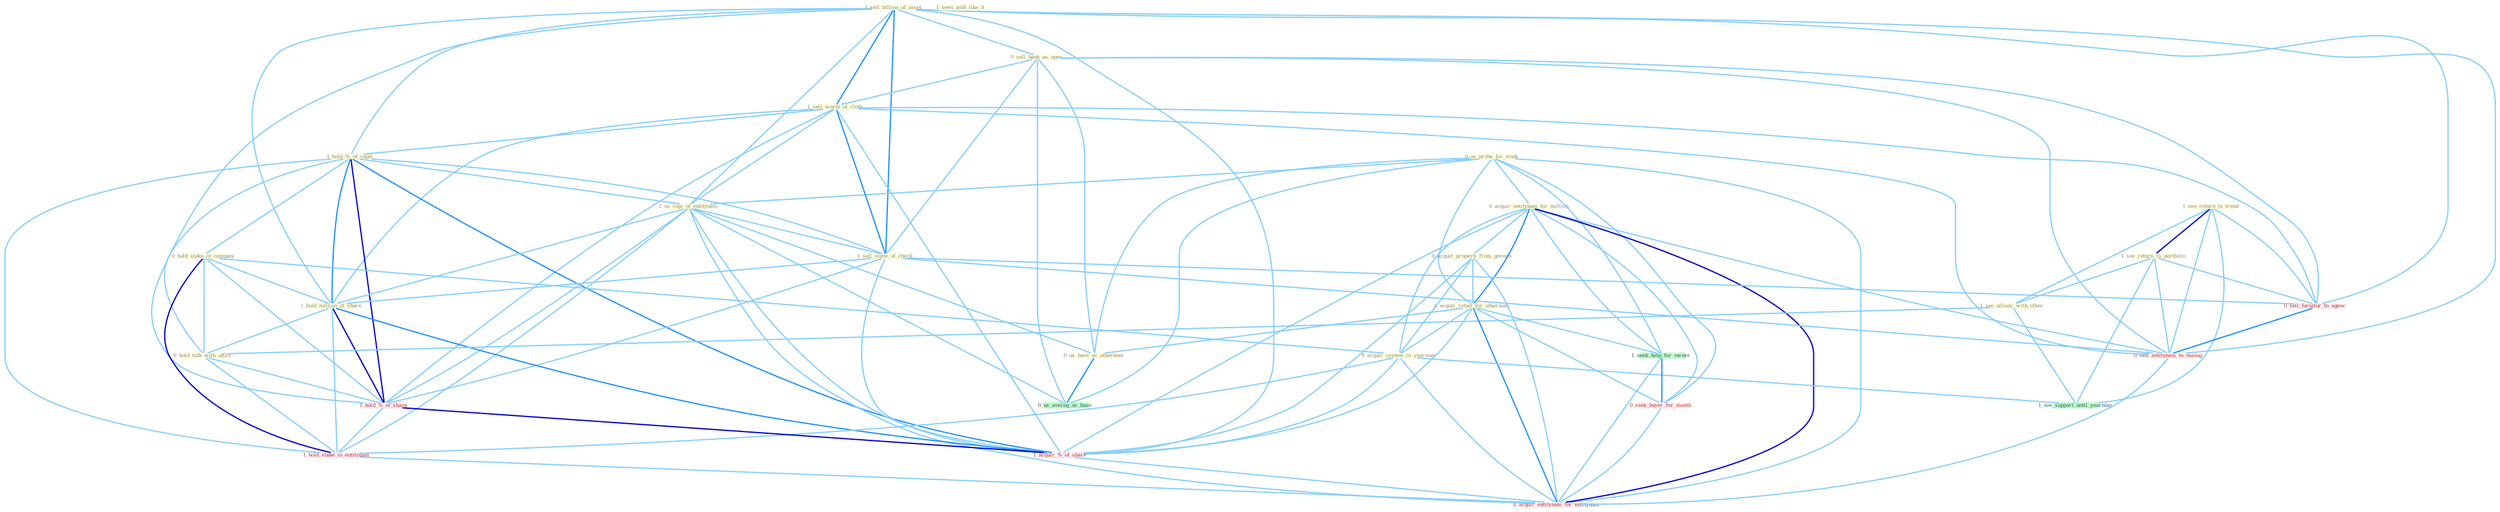 Graph G{ 
    node
    [shape=polygon,style=filled,width=.5,height=.06,color="#BDFCC9",fixedsize=true,fontsize=4,
    fontcolor="#2f4f4f"];
    {node
    [color="#ffffe0", fontcolor="#8b7d6b"] "1_sell_billion_of_asset " "0_sell_bank_as_oper " "0_us_probe_for_studi " "0_acquir_entitynam_for_million " "1_sell_worth_of_cloth " "1_see_return_to_trend " "1_hold_%_of_capit " "0_acquir_properti_from_govern " "1_us_logo_of_entitynam " "0_hold_stake_in_compani " "1_seen_noth_like_it " "1_see_return_to_portfolio " "1_sell_some_of_check " "1_hold_million_of_share " "1_see_allianc_with_other " "0_acquir_retail_for_othernum " "0_acquir_system_in_yearnum " "0_us_base_as_othernum " "0_hold_talk_with_offici "}
{node [color="#fff0f5", fontcolor="#b22222"] "1_hold_%_of_share " "1_hold_stake_in_entitynam " "0_seek_buyer_for_month " "1_acquir_%_of_share " "0_sell_furnitur_to_agenc " "0_sell_entitynam_to_manag " "0_acquir_entitynam_for_entitynam "}
edge [color="#B0E2FF"];

	"1_sell_billion_of_asset " -- "0_sell_bank_as_oper " [w="1", color="#87cefa" ];
	"1_sell_billion_of_asset " -- "1_sell_worth_of_cloth " [w="2", color="#1e90ff" , len=0.8];
	"1_sell_billion_of_asset " -- "1_hold_%_of_capit " [w="1", color="#87cefa" ];
	"1_sell_billion_of_asset " -- "1_us_logo_of_entitynam " [w="1", color="#87cefa" ];
	"1_sell_billion_of_asset " -- "1_sell_some_of_check " [w="2", color="#1e90ff" , len=0.8];
	"1_sell_billion_of_asset " -- "1_hold_million_of_share " [w="1", color="#87cefa" ];
	"1_sell_billion_of_asset " -- "1_hold_%_of_share " [w="1", color="#87cefa" ];
	"1_sell_billion_of_asset " -- "1_acquir_%_of_share " [w="1", color="#87cefa" ];
	"1_sell_billion_of_asset " -- "0_sell_furnitur_to_agenc " [w="1", color="#87cefa" ];
	"1_sell_billion_of_asset " -- "0_sell_entitynam_to_manag " [w="1", color="#87cefa" ];
	"0_sell_bank_as_oper " -- "1_sell_worth_of_cloth " [w="1", color="#87cefa" ];
	"0_sell_bank_as_oper " -- "1_sell_some_of_check " [w="1", color="#87cefa" ];
	"0_sell_bank_as_oper " -- "0_us_base_as_othernum " [w="1", color="#87cefa" ];
	"0_sell_bank_as_oper " -- "0_sell_furnitur_to_agenc " [w="1", color="#87cefa" ];
	"0_sell_bank_as_oper " -- "0_us_averag_as_base " [w="1", color="#87cefa" ];
	"0_sell_bank_as_oper " -- "0_sell_entitynam_to_manag " [w="1", color="#87cefa" ];
	"0_us_probe_for_studi " -- "0_acquir_entitynam_for_million " [w="1", color="#87cefa" ];
	"0_us_probe_for_studi " -- "1_us_logo_of_entitynam " [w="1", color="#87cefa" ];
	"0_us_probe_for_studi " -- "0_acquir_retail_for_othernum " [w="1", color="#87cefa" ];
	"0_us_probe_for_studi " -- "0_us_base_as_othernum " [w="1", color="#87cefa" ];
	"0_us_probe_for_studi " -- "1_seek_help_for_owner " [w="1", color="#87cefa" ];
	"0_us_probe_for_studi " -- "0_seek_buyer_for_month " [w="1", color="#87cefa" ];
	"0_us_probe_for_studi " -- "0_us_averag_as_base " [w="1", color="#87cefa" ];
	"0_us_probe_for_studi " -- "0_acquir_entitynam_for_entitynam " [w="1", color="#87cefa" ];
	"0_acquir_entitynam_for_million " -- "0_acquir_properti_from_govern " [w="1", color="#87cefa" ];
	"0_acquir_entitynam_for_million " -- "0_acquir_retail_for_othernum " [w="2", color="#1e90ff" , len=0.8];
	"0_acquir_entitynam_for_million " -- "0_acquir_system_in_yearnum " [w="1", color="#87cefa" ];
	"0_acquir_entitynam_for_million " -- "1_seek_help_for_owner " [w="1", color="#87cefa" ];
	"0_acquir_entitynam_for_million " -- "0_seek_buyer_for_month " [w="1", color="#87cefa" ];
	"0_acquir_entitynam_for_million " -- "1_acquir_%_of_share " [w="1", color="#87cefa" ];
	"0_acquir_entitynam_for_million " -- "0_sell_entitynam_to_manag " [w="1", color="#87cefa" ];
	"0_acquir_entitynam_for_million " -- "0_acquir_entitynam_for_entitynam " [w="3", color="#0000cd" , len=0.6];
	"1_sell_worth_of_cloth " -- "1_hold_%_of_capit " [w="1", color="#87cefa" ];
	"1_sell_worth_of_cloth " -- "1_us_logo_of_entitynam " [w="1", color="#87cefa" ];
	"1_sell_worth_of_cloth " -- "1_sell_some_of_check " [w="2", color="#1e90ff" , len=0.8];
	"1_sell_worth_of_cloth " -- "1_hold_million_of_share " [w="1", color="#87cefa" ];
	"1_sell_worth_of_cloth " -- "1_hold_%_of_share " [w="1", color="#87cefa" ];
	"1_sell_worth_of_cloth " -- "1_acquir_%_of_share " [w="1", color="#87cefa" ];
	"1_sell_worth_of_cloth " -- "0_sell_furnitur_to_agenc " [w="1", color="#87cefa" ];
	"1_sell_worth_of_cloth " -- "0_sell_entitynam_to_manag " [w="1", color="#87cefa" ];
	"1_see_return_to_trend " -- "1_see_return_to_portfolio " [w="3", color="#0000cd" , len=0.6];
	"1_see_return_to_trend " -- "1_see_allianc_with_other " [w="1", color="#87cefa" ];
	"1_see_return_to_trend " -- "1_see_support_until_yearnum " [w="1", color="#87cefa" ];
	"1_see_return_to_trend " -- "0_sell_furnitur_to_agenc " [w="1", color="#87cefa" ];
	"1_see_return_to_trend " -- "0_sell_entitynam_to_manag " [w="1", color="#87cefa" ];
	"1_hold_%_of_capit " -- "1_us_logo_of_entitynam " [w="1", color="#87cefa" ];
	"1_hold_%_of_capit " -- "0_hold_stake_in_compani " [w="1", color="#87cefa" ];
	"1_hold_%_of_capit " -- "1_sell_some_of_check " [w="1", color="#87cefa" ];
	"1_hold_%_of_capit " -- "1_hold_million_of_share " [w="2", color="#1e90ff" , len=0.8];
	"1_hold_%_of_capit " -- "0_hold_talk_with_offici " [w="1", color="#87cefa" ];
	"1_hold_%_of_capit " -- "1_hold_%_of_share " [w="3", color="#0000cd" , len=0.6];
	"1_hold_%_of_capit " -- "1_hold_stake_in_entitynam " [w="1", color="#87cefa" ];
	"1_hold_%_of_capit " -- "1_acquir_%_of_share " [w="2", color="#1e90ff" , len=0.8];
	"0_acquir_properti_from_govern " -- "0_acquir_retail_for_othernum " [w="1", color="#87cefa" ];
	"0_acquir_properti_from_govern " -- "0_acquir_system_in_yearnum " [w="1", color="#87cefa" ];
	"0_acquir_properti_from_govern " -- "1_acquir_%_of_share " [w="1", color="#87cefa" ];
	"0_acquir_properti_from_govern " -- "0_acquir_entitynam_for_entitynam " [w="1", color="#87cefa" ];
	"1_us_logo_of_entitynam " -- "1_sell_some_of_check " [w="1", color="#87cefa" ];
	"1_us_logo_of_entitynam " -- "1_hold_million_of_share " [w="1", color="#87cefa" ];
	"1_us_logo_of_entitynam " -- "0_us_base_as_othernum " [w="1", color="#87cefa" ];
	"1_us_logo_of_entitynam " -- "1_hold_%_of_share " [w="1", color="#87cefa" ];
	"1_us_logo_of_entitynam " -- "1_hold_stake_in_entitynam " [w="1", color="#87cefa" ];
	"1_us_logo_of_entitynam " -- "1_acquir_%_of_share " [w="1", color="#87cefa" ];
	"1_us_logo_of_entitynam " -- "0_us_averag_as_base " [w="1", color="#87cefa" ];
	"1_us_logo_of_entitynam " -- "0_acquir_entitynam_for_entitynam " [w="1", color="#87cefa" ];
	"0_hold_stake_in_compani " -- "1_hold_million_of_share " [w="1", color="#87cefa" ];
	"0_hold_stake_in_compani " -- "0_acquir_system_in_yearnum " [w="1", color="#87cefa" ];
	"0_hold_stake_in_compani " -- "0_hold_talk_with_offici " [w="1", color="#87cefa" ];
	"0_hold_stake_in_compani " -- "1_hold_%_of_share " [w="1", color="#87cefa" ];
	"0_hold_stake_in_compani " -- "1_hold_stake_in_entitynam " [w="3", color="#0000cd" , len=0.6];
	"1_see_return_to_portfolio " -- "1_see_allianc_with_other " [w="1", color="#87cefa" ];
	"1_see_return_to_portfolio " -- "1_see_support_until_yearnum " [w="1", color="#87cefa" ];
	"1_see_return_to_portfolio " -- "0_sell_furnitur_to_agenc " [w="1", color="#87cefa" ];
	"1_see_return_to_portfolio " -- "0_sell_entitynam_to_manag " [w="1", color="#87cefa" ];
	"1_sell_some_of_check " -- "1_hold_million_of_share " [w="1", color="#87cefa" ];
	"1_sell_some_of_check " -- "1_hold_%_of_share " [w="1", color="#87cefa" ];
	"1_sell_some_of_check " -- "1_acquir_%_of_share " [w="1", color="#87cefa" ];
	"1_sell_some_of_check " -- "0_sell_furnitur_to_agenc " [w="1", color="#87cefa" ];
	"1_sell_some_of_check " -- "0_sell_entitynam_to_manag " [w="1", color="#87cefa" ];
	"1_hold_million_of_share " -- "0_hold_talk_with_offici " [w="1", color="#87cefa" ];
	"1_hold_million_of_share " -- "1_hold_%_of_share " [w="3", color="#0000cd" , len=0.6];
	"1_hold_million_of_share " -- "1_hold_stake_in_entitynam " [w="1", color="#87cefa" ];
	"1_hold_million_of_share " -- "1_acquir_%_of_share " [w="2", color="#1e90ff" , len=0.8];
	"1_see_allianc_with_other " -- "0_hold_talk_with_offici " [w="1", color="#87cefa" ];
	"1_see_allianc_with_other " -- "1_see_support_until_yearnum " [w="1", color="#87cefa" ];
	"0_acquir_retail_for_othernum " -- "0_acquir_system_in_yearnum " [w="1", color="#87cefa" ];
	"0_acquir_retail_for_othernum " -- "0_us_base_as_othernum " [w="1", color="#87cefa" ];
	"0_acquir_retail_for_othernum " -- "1_seek_help_for_owner " [w="1", color="#87cefa" ];
	"0_acquir_retail_for_othernum " -- "0_seek_buyer_for_month " [w="1", color="#87cefa" ];
	"0_acquir_retail_for_othernum " -- "1_acquir_%_of_share " [w="1", color="#87cefa" ];
	"0_acquir_retail_for_othernum " -- "0_acquir_entitynam_for_entitynam " [w="2", color="#1e90ff" , len=0.8];
	"0_acquir_system_in_yearnum " -- "1_hold_stake_in_entitynam " [w="1", color="#87cefa" ];
	"0_acquir_system_in_yearnum " -- "1_acquir_%_of_share " [w="1", color="#87cefa" ];
	"0_acquir_system_in_yearnum " -- "1_see_support_until_yearnum " [w="1", color="#87cefa" ];
	"0_acquir_system_in_yearnum " -- "0_acquir_entitynam_for_entitynam " [w="1", color="#87cefa" ];
	"0_us_base_as_othernum " -- "0_us_averag_as_base " [w="2", color="#1e90ff" , len=0.8];
	"0_hold_talk_with_offici " -- "1_hold_%_of_share " [w="1", color="#87cefa" ];
	"0_hold_talk_with_offici " -- "1_hold_stake_in_entitynam " [w="1", color="#87cefa" ];
	"1_hold_%_of_share " -- "1_hold_stake_in_entitynam " [w="1", color="#87cefa" ];
	"1_hold_%_of_share " -- "1_acquir_%_of_share " [w="3", color="#0000cd" , len=0.6];
	"1_hold_stake_in_entitynam " -- "0_acquir_entitynam_for_entitynam " [w="1", color="#87cefa" ];
	"1_seek_help_for_owner " -- "0_seek_buyer_for_month " [w="2", color="#1e90ff" , len=0.8];
	"1_seek_help_for_owner " -- "0_acquir_entitynam_for_entitynam " [w="1", color="#87cefa" ];
	"0_seek_buyer_for_month " -- "0_acquir_entitynam_for_entitynam " [w="1", color="#87cefa" ];
	"1_acquir_%_of_share " -- "0_acquir_entitynam_for_entitynam " [w="1", color="#87cefa" ];
	"0_sell_furnitur_to_agenc " -- "0_sell_entitynam_to_manag " [w="2", color="#1e90ff" , len=0.8];
	"0_sell_entitynam_to_manag " -- "0_acquir_entitynam_for_entitynam " [w="1", color="#87cefa" ];
}